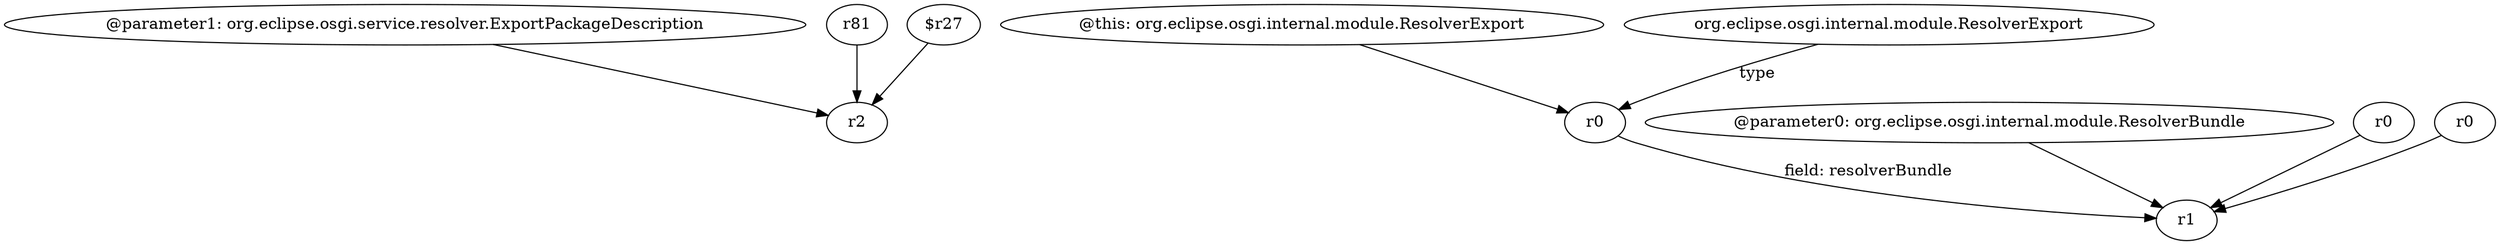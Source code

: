 digraph g {
0[label="@parameter1: org.eclipse.osgi.service.resolver.ExportPackageDescription"]
1[label="r2"]
0->1[label=""]
2[label="@this: org.eclipse.osgi.internal.module.ResolverExport"]
3[label="r0"]
2->3[label=""]
4[label="@parameter0: org.eclipse.osgi.internal.module.ResolverBundle"]
5[label="r1"]
4->5[label=""]
6[label="r81"]
6->1[label=""]
7[label="r0"]
7->5[label=""]
8[label="org.eclipse.osgi.internal.module.ResolverExport"]
8->3[label="type"]
9[label="r0"]
9->5[label=""]
10[label="$r27"]
10->1[label=""]
3->5[label="field: resolverBundle"]
}